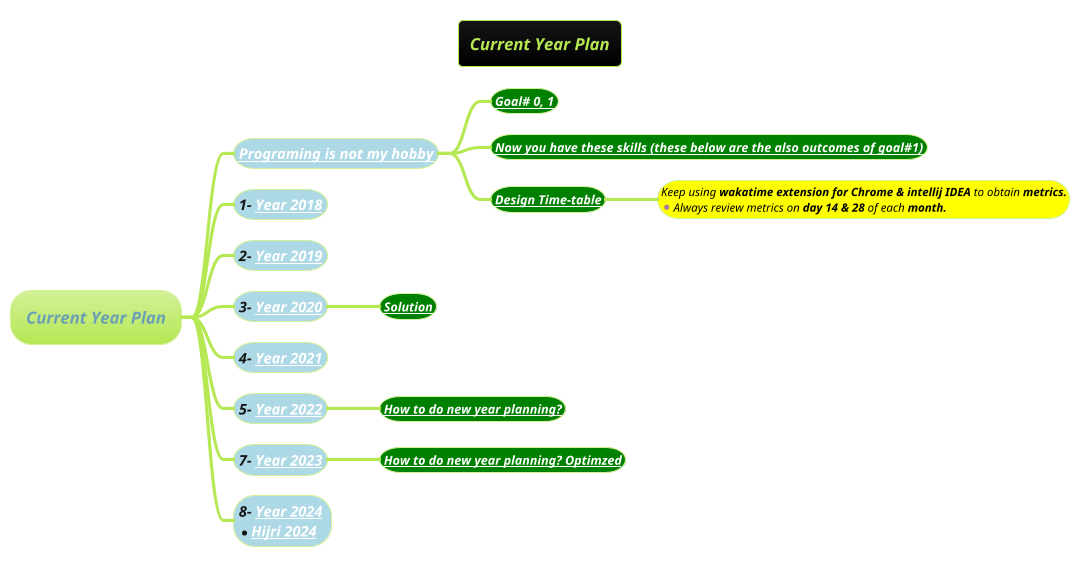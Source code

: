 @startmindmap
title = <i><size:12>Current Year Plan
!theme hacker

* <i>Current Year Plan
**[#lightblue] <i>[[docs/3-programming-languages/Venkat-Subramaniam/images/img_813.png Programing is not my hobby]]
***[#green] <b><i>[[docs/3-programming-languages/Venkat-Subramaniam/images/img_814.png Goal# 0, 1]]
***[#green] <b><i>[[docs/3-programming-languages/Venkat-Subramaniam/images/img_815.png Now you have these skills (these below are the also outcomes of goal#1)]]
***[#green] <b><i>[[docs/3-programming-languages/Venkat-Subramaniam/images/img_816.png Design Time-table]]
****[#yellow]:<color #black><i>Keep using **wakatime extension for Chrome & intellij IDEA** to obtain <b>metrics.
*<color #black><i>Always review metrics on **day 14 & 28** of each <b>month.;

**[#lightblue] <i>1- [[docs/3-programming-languages/Venkat-Subramaniam/images/img_817.png Year 2018]]
**[#lightblue] <i>2- [[docs/3-programming-languages/Venkat-Subramaniam/images/img_818.png Year 2019]]
**[#lightblue] <i>3- [[docs/3-programming-languages/Venkat-Subramaniam/images/img_819.png Year 2020]]
***[#green] <b><i>[[docs/3-programming-languages/Venkat-Subramaniam/images/img_820.png Solution]]
**[#lightblue] <i>4- [[docs/3-programming-languages/Venkat-Subramaniam/images/img_821.png Year 2021]]
**[#lightblue] <i>5- [[docs/3-programming-languages/Venkat-Subramaniam/images/img_822.png Year 2022]]
***[#green] <b><i>[[docs/3-programming-languages/Venkat-Subramaniam/images/img_823.png How to do new year planning?]]
**[#lightblue] <i>7- [[docs/3-programming-languages/Venkat-Subramaniam/images/img_824.png Year 2023]]
***[#green] <b><i>[[docs/3-programming-languages/Venkat-Subramaniam/images/img_825.png How to do new year planning? Optimzed]]
**[#lightblue] <i>8- [[docs/3-programming-languages/Venkat-Subramaniam/images/img_826.png Year 2024]] \n*<i>[[docs/3-programming-languages/Venkat-Subramaniam/images/img_826.png Hijri 2024]]

@endmindmap
